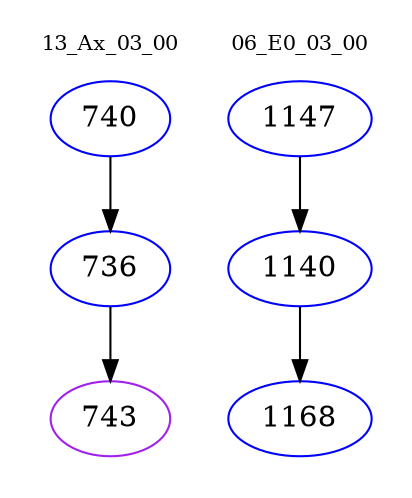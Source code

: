 digraph{
subgraph cluster_0 {
color = white
label = "13_Ax_03_00";
fontsize=10;
T0_740 [label="740", color="blue"]
T0_740 -> T0_736 [color="black"]
T0_736 [label="736", color="blue"]
T0_736 -> T0_743 [color="black"]
T0_743 [label="743", color="purple"]
}
subgraph cluster_1 {
color = white
label = "06_E0_03_00";
fontsize=10;
T1_1147 [label="1147", color="blue"]
T1_1147 -> T1_1140 [color="black"]
T1_1140 [label="1140", color="blue"]
T1_1140 -> T1_1168 [color="black"]
T1_1168 [label="1168", color="blue"]
}
}
